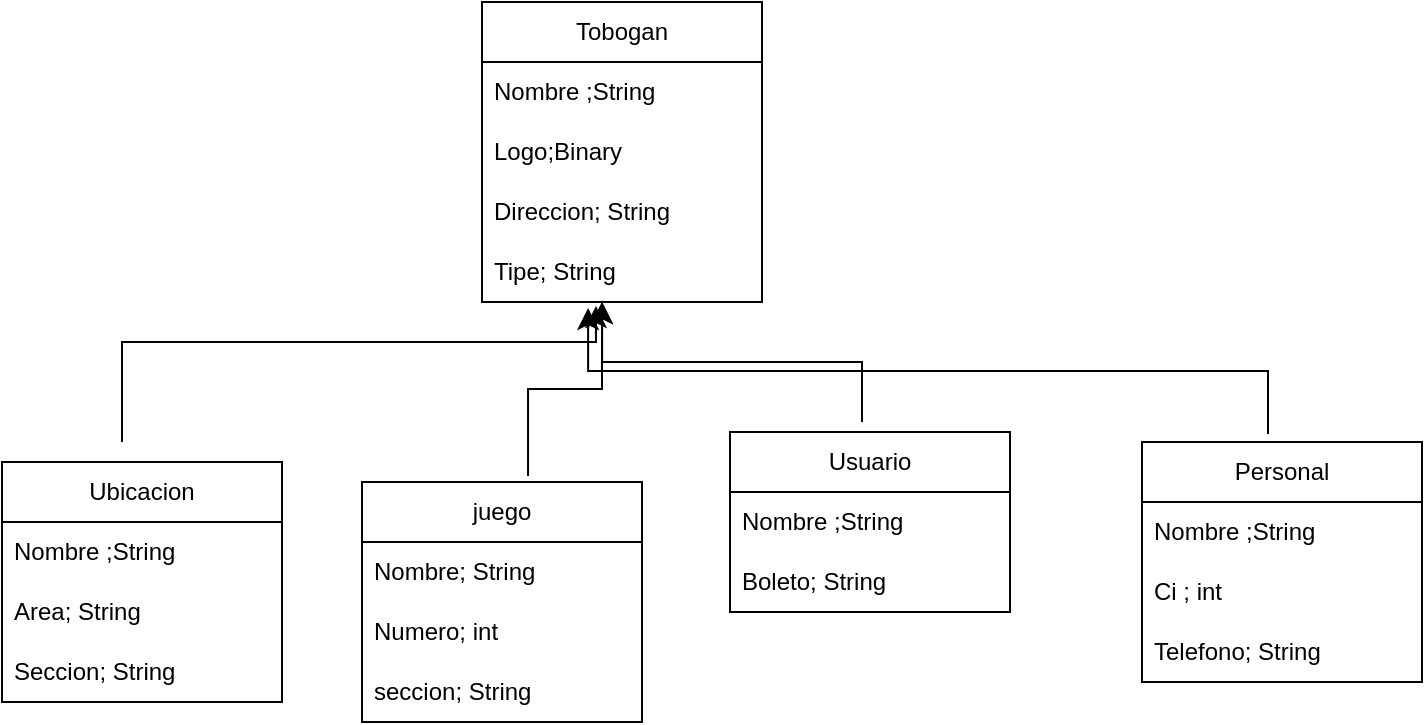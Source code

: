 <mxfile version="24.5.3" type="device">
  <diagram id="C5RBs43oDa-KdzZeNtuy" name="Page-1">
    <mxGraphModel dx="1120" dy="1701" grid="1" gridSize="10" guides="1" tooltips="1" connect="1" arrows="1" fold="1" page="1" pageScale="1" pageWidth="827" pageHeight="1169" math="0" shadow="0">
      <root>
        <mxCell id="WIyWlLk6GJQsqaUBKTNV-0" />
        <mxCell id="WIyWlLk6GJQsqaUBKTNV-1" parent="WIyWlLk6GJQsqaUBKTNV-0" />
        <mxCell id="xZ0WQHMjKO6p-xTkfQYW-6" value="Tobogan" style="swimlane;fontStyle=0;childLayout=stackLayout;horizontal=1;startSize=30;horizontalStack=0;resizeParent=1;resizeParentMax=0;resizeLast=0;collapsible=1;marginBottom=0;whiteSpace=wrap;html=1;" parent="WIyWlLk6GJQsqaUBKTNV-1" vertex="1">
          <mxGeometry x="290" y="-10" width="140" height="150" as="geometry" />
        </mxCell>
        <mxCell id="xZ0WQHMjKO6p-xTkfQYW-8" value="Nombre ;String" style="text;strokeColor=none;fillColor=none;align=left;verticalAlign=middle;spacingLeft=4;spacingRight=4;overflow=hidden;points=[[0,0.5],[1,0.5]];portConstraint=eastwest;rotatable=0;whiteSpace=wrap;html=1;" parent="xZ0WQHMjKO6p-xTkfQYW-6" vertex="1">
          <mxGeometry y="30" width="140" height="30" as="geometry" />
        </mxCell>
        <mxCell id="xZ0WQHMjKO6p-xTkfQYW-9" value="Logo;Binary" style="text;strokeColor=none;fillColor=none;align=left;verticalAlign=middle;spacingLeft=4;spacingRight=4;overflow=hidden;points=[[0,0.5],[1,0.5]];portConstraint=eastwest;rotatable=0;whiteSpace=wrap;html=1;" parent="xZ0WQHMjKO6p-xTkfQYW-6" vertex="1">
          <mxGeometry y="60" width="140" height="30" as="geometry" />
        </mxCell>
        <mxCell id="xZ0WQHMjKO6p-xTkfQYW-11" value="Direccion; String" style="text;strokeColor=none;fillColor=none;align=left;verticalAlign=middle;spacingLeft=4;spacingRight=4;overflow=hidden;points=[[0,0.5],[1,0.5]];portConstraint=eastwest;rotatable=0;whiteSpace=wrap;html=1;" parent="xZ0WQHMjKO6p-xTkfQYW-6" vertex="1">
          <mxGeometry y="90" width="140" height="30" as="geometry" />
        </mxCell>
        <mxCell id="xZ0WQHMjKO6p-xTkfQYW-10" value="Tipe; String" style="text;strokeColor=none;fillColor=none;align=left;verticalAlign=middle;spacingLeft=4;spacingRight=4;overflow=hidden;points=[[0,0.5],[1,0.5]];portConstraint=eastwest;rotatable=0;whiteSpace=wrap;html=1;" parent="xZ0WQHMjKO6p-xTkfQYW-6" vertex="1">
          <mxGeometry y="120" width="140" height="30" as="geometry" />
        </mxCell>
        <mxCell id="xZ0WQHMjKO6p-xTkfQYW-12" value="juego" style="swimlane;fontStyle=0;childLayout=stackLayout;horizontal=1;startSize=30;horizontalStack=0;resizeParent=1;resizeParentMax=0;resizeLast=0;collapsible=1;marginBottom=0;whiteSpace=wrap;html=1;" parent="WIyWlLk6GJQsqaUBKTNV-1" vertex="1">
          <mxGeometry x="230" y="230" width="140" height="120" as="geometry" />
        </mxCell>
        <mxCell id="xZ0WQHMjKO6p-xTkfQYW-15" value="Nombre; String" style="text;strokeColor=none;fillColor=none;align=left;verticalAlign=middle;spacingLeft=4;spacingRight=4;overflow=hidden;points=[[0,0.5],[1,0.5]];portConstraint=eastwest;rotatable=0;whiteSpace=wrap;html=1;" parent="xZ0WQHMjKO6p-xTkfQYW-12" vertex="1">
          <mxGeometry y="30" width="140" height="30" as="geometry" />
        </mxCell>
        <mxCell id="xZ0WQHMjKO6p-xTkfQYW-33" value="Numero; int&amp;nbsp;" style="text;strokeColor=none;fillColor=none;align=left;verticalAlign=middle;spacingLeft=4;spacingRight=4;overflow=hidden;points=[[0,0.5],[1,0.5]];portConstraint=eastwest;rotatable=0;whiteSpace=wrap;html=1;" parent="xZ0WQHMjKO6p-xTkfQYW-12" vertex="1">
          <mxGeometry y="60" width="140" height="30" as="geometry" />
        </mxCell>
        <mxCell id="xZ0WQHMjKO6p-xTkfQYW-34" value="seccion; String" style="text;strokeColor=none;fillColor=none;align=left;verticalAlign=middle;spacingLeft=4;spacingRight=4;overflow=hidden;points=[[0,0.5],[1,0.5]];portConstraint=eastwest;rotatable=0;whiteSpace=wrap;html=1;" parent="xZ0WQHMjKO6p-xTkfQYW-12" vertex="1">
          <mxGeometry y="90" width="140" height="30" as="geometry" />
        </mxCell>
        <mxCell id="xZ0WQHMjKO6p-xTkfQYW-17" value="Ubicacion" style="swimlane;fontStyle=0;childLayout=stackLayout;horizontal=1;startSize=30;horizontalStack=0;resizeParent=1;resizeParentMax=0;resizeLast=0;collapsible=1;marginBottom=0;whiteSpace=wrap;html=1;" parent="WIyWlLk6GJQsqaUBKTNV-1" vertex="1">
          <mxGeometry x="50" y="220" width="140" height="120" as="geometry" />
        </mxCell>
        <mxCell id="xZ0WQHMjKO6p-xTkfQYW-18" value="Nombre ;String" style="text;strokeColor=none;fillColor=none;align=left;verticalAlign=middle;spacingLeft=4;spacingRight=4;overflow=hidden;points=[[0,0.5],[1,0.5]];portConstraint=eastwest;rotatable=0;whiteSpace=wrap;html=1;" parent="xZ0WQHMjKO6p-xTkfQYW-17" vertex="1">
          <mxGeometry y="30" width="140" height="30" as="geometry" />
        </mxCell>
        <mxCell id="xZ0WQHMjKO6p-xTkfQYW-19" value="Area; String&lt;span style=&quot;background-color: initial;&quot;&gt;&amp;nbsp;&lt;/span&gt;" style="text;strokeColor=none;fillColor=none;align=left;verticalAlign=middle;spacingLeft=4;spacingRight=4;overflow=hidden;points=[[0,0.5],[1,0.5]];portConstraint=eastwest;rotatable=0;whiteSpace=wrap;html=1;" parent="xZ0WQHMjKO6p-xTkfQYW-17" vertex="1">
          <mxGeometry y="60" width="140" height="30" as="geometry" />
        </mxCell>
        <mxCell id="xZ0WQHMjKO6p-xTkfQYW-20" value="Seccion; String&amp;nbsp; &amp;nbsp;" style="text;strokeColor=none;fillColor=none;align=left;verticalAlign=middle;spacingLeft=4;spacingRight=4;overflow=hidden;points=[[0,0.5],[1,0.5]];portConstraint=eastwest;rotatable=0;whiteSpace=wrap;html=1;" parent="xZ0WQHMjKO6p-xTkfQYW-17" vertex="1">
          <mxGeometry y="90" width="140" height="30" as="geometry" />
        </mxCell>
        <mxCell id="xZ0WQHMjKO6p-xTkfQYW-22" value="Usuario" style="swimlane;fontStyle=0;childLayout=stackLayout;horizontal=1;startSize=30;horizontalStack=0;resizeParent=1;resizeParentMax=0;resizeLast=0;collapsible=1;marginBottom=0;whiteSpace=wrap;html=1;" parent="WIyWlLk6GJQsqaUBKTNV-1" vertex="1">
          <mxGeometry x="414" y="205" width="140" height="90" as="geometry" />
        </mxCell>
        <mxCell id="xZ0WQHMjKO6p-xTkfQYW-23" value="Nombre ;String" style="text;strokeColor=none;fillColor=none;align=left;verticalAlign=middle;spacingLeft=4;spacingRight=4;overflow=hidden;points=[[0,0.5],[1,0.5]];portConstraint=eastwest;rotatable=0;whiteSpace=wrap;html=1;" parent="xZ0WQHMjKO6p-xTkfQYW-22" vertex="1">
          <mxGeometry y="30" width="140" height="30" as="geometry" />
        </mxCell>
        <mxCell id="xZ0WQHMjKO6p-xTkfQYW-25" value="Boleto; String" style="text;strokeColor=none;fillColor=none;align=left;verticalAlign=middle;spacingLeft=4;spacingRight=4;overflow=hidden;points=[[0,0.5],[1,0.5]];portConstraint=eastwest;rotatable=0;whiteSpace=wrap;html=1;" parent="xZ0WQHMjKO6p-xTkfQYW-22" vertex="1">
          <mxGeometry y="60" width="140" height="30" as="geometry" />
        </mxCell>
        <mxCell id="xZ0WQHMjKO6p-xTkfQYW-27" value="Personal" style="swimlane;fontStyle=0;childLayout=stackLayout;horizontal=1;startSize=30;horizontalStack=0;resizeParent=1;resizeParentMax=0;resizeLast=0;collapsible=1;marginBottom=0;whiteSpace=wrap;html=1;" parent="WIyWlLk6GJQsqaUBKTNV-1" vertex="1">
          <mxGeometry x="620" y="210" width="140" height="120" as="geometry" />
        </mxCell>
        <mxCell id="xZ0WQHMjKO6p-xTkfQYW-28" value="Nombre ;String" style="text;strokeColor=none;fillColor=none;align=left;verticalAlign=middle;spacingLeft=4;spacingRight=4;overflow=hidden;points=[[0,0.5],[1,0.5]];portConstraint=eastwest;rotatable=0;whiteSpace=wrap;html=1;" parent="xZ0WQHMjKO6p-xTkfQYW-27" vertex="1">
          <mxGeometry y="30" width="140" height="30" as="geometry" />
        </mxCell>
        <mxCell id="xZ0WQHMjKO6p-xTkfQYW-29" value="Ci ; int" style="text;strokeColor=none;fillColor=none;align=left;verticalAlign=middle;spacingLeft=4;spacingRight=4;overflow=hidden;points=[[0,0.5],[1,0.5]];portConstraint=eastwest;rotatable=0;whiteSpace=wrap;html=1;" parent="xZ0WQHMjKO6p-xTkfQYW-27" vertex="1">
          <mxGeometry y="60" width="140" height="30" as="geometry" />
        </mxCell>
        <mxCell id="xZ0WQHMjKO6p-xTkfQYW-30" value="Telefono; String" style="text;strokeColor=none;fillColor=none;align=left;verticalAlign=middle;spacingLeft=4;spacingRight=4;overflow=hidden;points=[[0,0.5],[1,0.5]];portConstraint=eastwest;rotatable=0;whiteSpace=wrap;html=1;" parent="xZ0WQHMjKO6p-xTkfQYW-27" vertex="1">
          <mxGeometry y="90" width="140" height="30" as="geometry" />
        </mxCell>
        <mxCell id="xZ0WQHMjKO6p-xTkfQYW-36" value="" style="edgeStyle=elbowEdgeStyle;elbow=vertical;endArrow=classic;html=1;curved=0;rounded=0;endSize=8;startSize=8;entryX=0.407;entryY=1.067;entryDx=0;entryDy=0;entryPerimeter=0;" parent="WIyWlLk6GJQsqaUBKTNV-1" target="xZ0WQHMjKO6p-xTkfQYW-10" edge="1">
          <mxGeometry width="50" height="50" relative="1" as="geometry">
            <mxPoint x="110" y="210" as="sourcePoint" />
            <mxPoint x="420" y="160" as="targetPoint" />
            <Array as="points">
              <mxPoint x="420" y="160" />
              <mxPoint x="390" y="180" />
              <mxPoint x="120" y="180" />
              <mxPoint x="550" y="190" />
            </Array>
          </mxGeometry>
        </mxCell>
        <mxCell id="xZ0WQHMjKO6p-xTkfQYW-40" value="" style="edgeStyle=elbowEdgeStyle;elbow=vertical;endArrow=classic;html=1;curved=0;rounded=0;endSize=8;startSize=8;exitX=0.593;exitY=-0.025;exitDx=0;exitDy=0;exitPerimeter=0;" parent="WIyWlLk6GJQsqaUBKTNV-1" source="xZ0WQHMjKO6p-xTkfQYW-12" edge="1">
          <mxGeometry width="50" height="50" relative="1" as="geometry">
            <mxPoint x="340" y="270" as="sourcePoint" />
            <mxPoint x="350" y="140" as="targetPoint" />
          </mxGeometry>
        </mxCell>
        <mxCell id="xZ0WQHMjKO6p-xTkfQYW-41" value="" style="edgeStyle=elbowEdgeStyle;elbow=vertical;endArrow=classic;html=1;curved=0;rounded=0;endSize=8;startSize=8;entryX=0.429;entryY=1;entryDx=0;entryDy=0;entryPerimeter=0;" parent="WIyWlLk6GJQsqaUBKTNV-1" target="xZ0WQHMjKO6p-xTkfQYW-10" edge="1">
          <mxGeometry width="50" height="50" relative="1" as="geometry">
            <mxPoint x="480" y="200" as="sourcePoint" />
            <mxPoint x="390" y="220" as="targetPoint" />
          </mxGeometry>
        </mxCell>
        <mxCell id="xZ0WQHMjKO6p-xTkfQYW-42" value="" style="edgeStyle=elbowEdgeStyle;elbow=vertical;endArrow=classic;html=1;curved=0;rounded=0;endSize=8;startSize=8;entryX=0.379;entryY=1.1;entryDx=0;entryDy=0;entryPerimeter=0;exitX=0.45;exitY=-0.033;exitDx=0;exitDy=0;exitPerimeter=0;" parent="WIyWlLk6GJQsqaUBKTNV-1" source="xZ0WQHMjKO6p-xTkfQYW-27" target="xZ0WQHMjKO6p-xTkfQYW-10" edge="1">
          <mxGeometry width="50" height="50" relative="1" as="geometry">
            <mxPoint x="340" y="270" as="sourcePoint" />
            <mxPoint x="390" y="220" as="targetPoint" />
          </mxGeometry>
        </mxCell>
      </root>
    </mxGraphModel>
  </diagram>
</mxfile>
